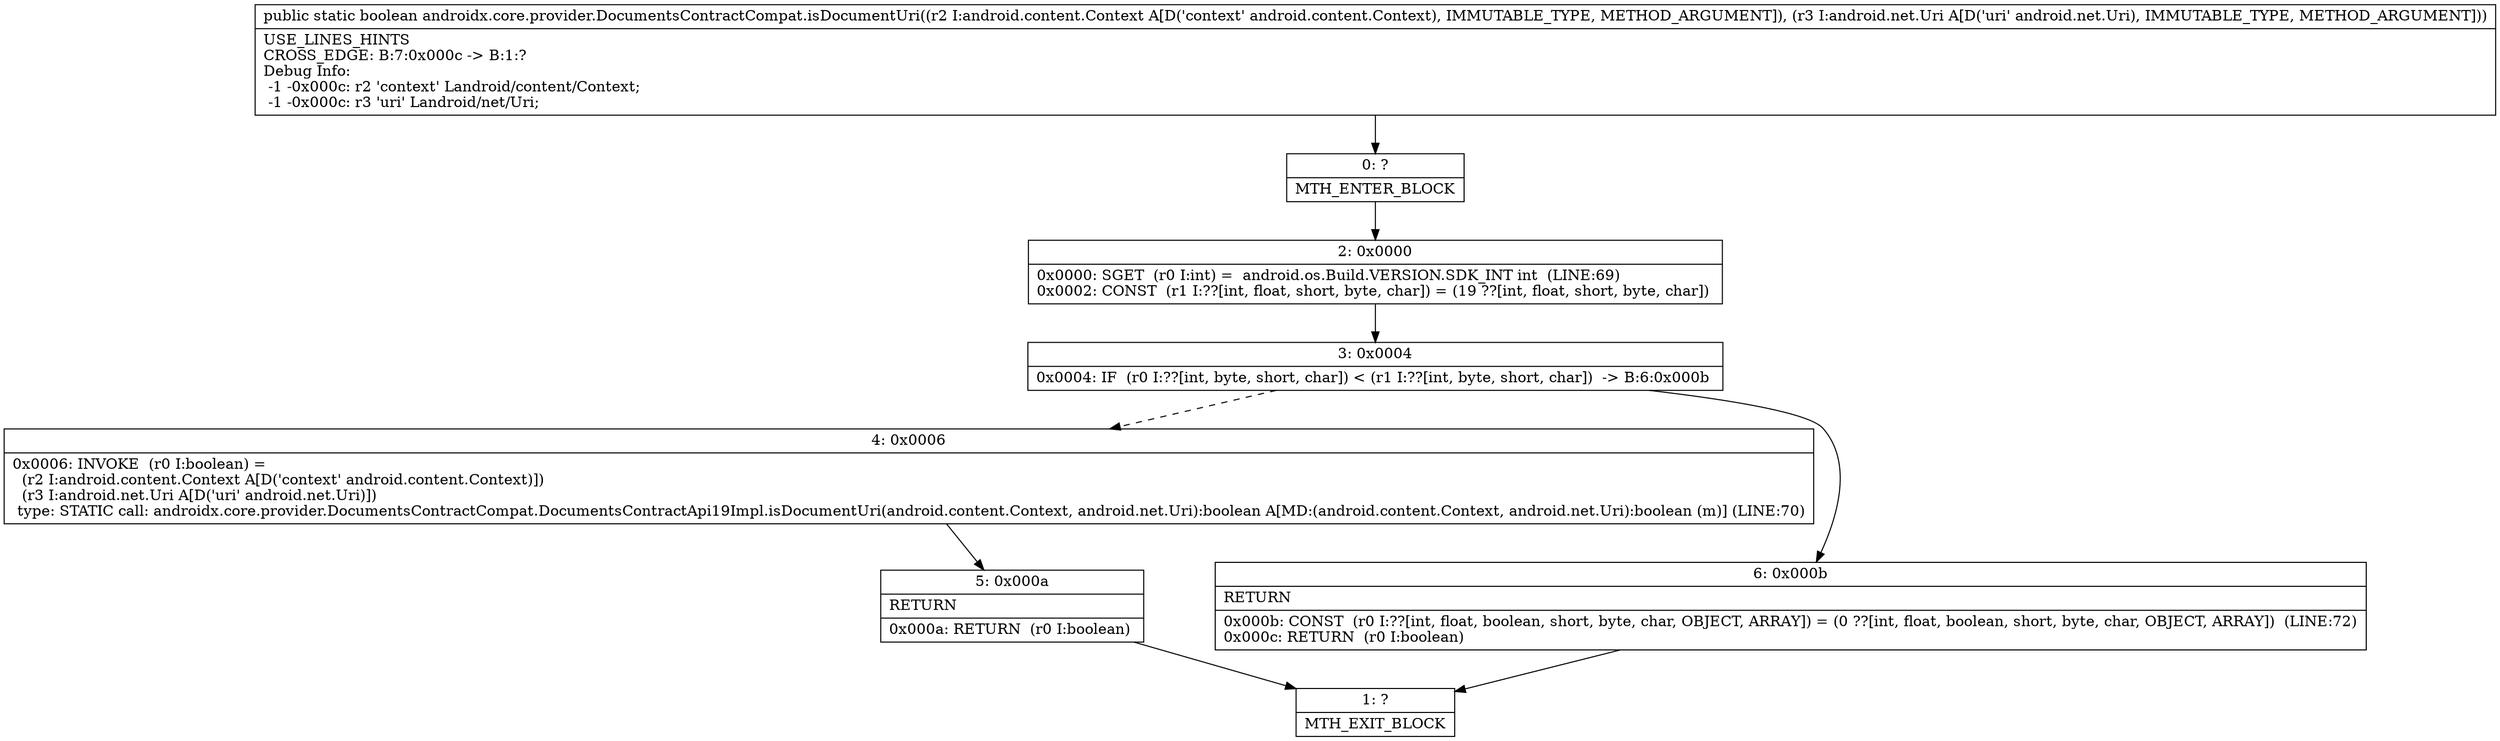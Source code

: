 digraph "CFG forandroidx.core.provider.DocumentsContractCompat.isDocumentUri(Landroid\/content\/Context;Landroid\/net\/Uri;)Z" {
Node_0 [shape=record,label="{0\:\ ?|MTH_ENTER_BLOCK\l}"];
Node_2 [shape=record,label="{2\:\ 0x0000|0x0000: SGET  (r0 I:int) =  android.os.Build.VERSION.SDK_INT int  (LINE:69)\l0x0002: CONST  (r1 I:??[int, float, short, byte, char]) = (19 ??[int, float, short, byte, char]) \l}"];
Node_3 [shape=record,label="{3\:\ 0x0004|0x0004: IF  (r0 I:??[int, byte, short, char]) \< (r1 I:??[int, byte, short, char])  \-\> B:6:0x000b \l}"];
Node_4 [shape=record,label="{4\:\ 0x0006|0x0006: INVOKE  (r0 I:boolean) = \l  (r2 I:android.content.Context A[D('context' android.content.Context)])\l  (r3 I:android.net.Uri A[D('uri' android.net.Uri)])\l type: STATIC call: androidx.core.provider.DocumentsContractCompat.DocumentsContractApi19Impl.isDocumentUri(android.content.Context, android.net.Uri):boolean A[MD:(android.content.Context, android.net.Uri):boolean (m)] (LINE:70)\l}"];
Node_5 [shape=record,label="{5\:\ 0x000a|RETURN\l|0x000a: RETURN  (r0 I:boolean) \l}"];
Node_1 [shape=record,label="{1\:\ ?|MTH_EXIT_BLOCK\l}"];
Node_6 [shape=record,label="{6\:\ 0x000b|RETURN\l|0x000b: CONST  (r0 I:??[int, float, boolean, short, byte, char, OBJECT, ARRAY]) = (0 ??[int, float, boolean, short, byte, char, OBJECT, ARRAY])  (LINE:72)\l0x000c: RETURN  (r0 I:boolean) \l}"];
MethodNode[shape=record,label="{public static boolean androidx.core.provider.DocumentsContractCompat.isDocumentUri((r2 I:android.content.Context A[D('context' android.content.Context), IMMUTABLE_TYPE, METHOD_ARGUMENT]), (r3 I:android.net.Uri A[D('uri' android.net.Uri), IMMUTABLE_TYPE, METHOD_ARGUMENT]))  | USE_LINES_HINTS\lCROSS_EDGE: B:7:0x000c \-\> B:1:?\lDebug Info:\l  \-1 \-0x000c: r2 'context' Landroid\/content\/Context;\l  \-1 \-0x000c: r3 'uri' Landroid\/net\/Uri;\l}"];
MethodNode -> Node_0;Node_0 -> Node_2;
Node_2 -> Node_3;
Node_3 -> Node_4[style=dashed];
Node_3 -> Node_6;
Node_4 -> Node_5;
Node_5 -> Node_1;
Node_6 -> Node_1;
}

